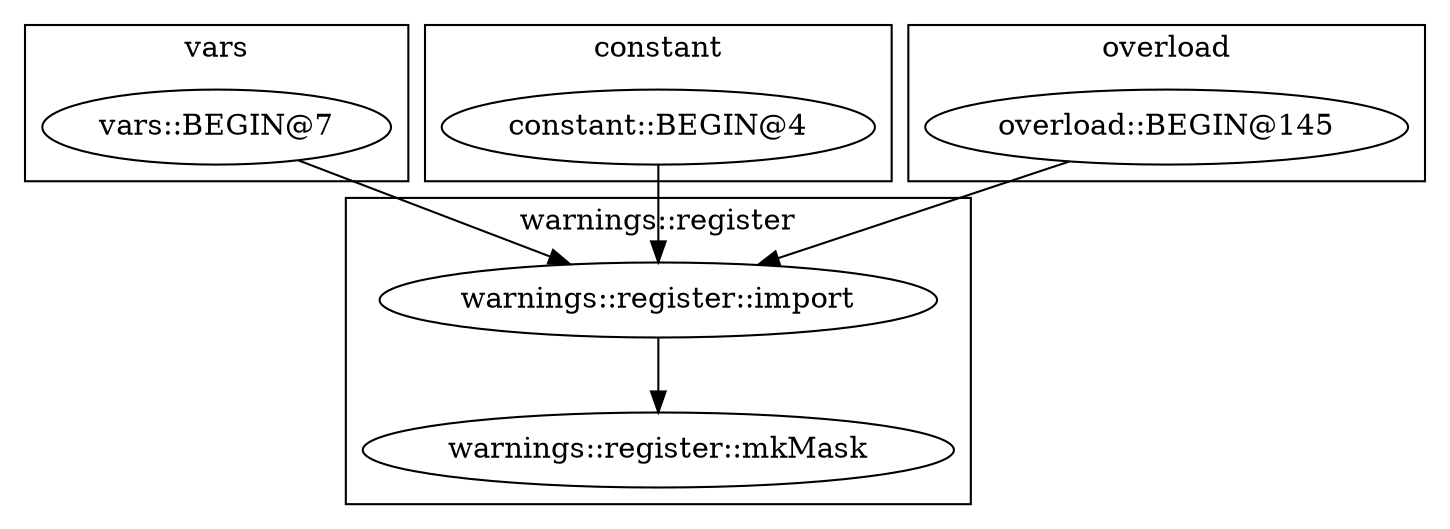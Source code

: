 digraph {
graph [overlap=false]
subgraph cluster_vars {
	label="vars";
	"vars::BEGIN@7";
}
subgraph cluster_constant {
	label="constant";
	"constant::BEGIN@4";
}
subgraph cluster_overload {
	label="overload";
	"overload::BEGIN@145";
}
subgraph cluster_warnings_register {
	label="warnings::register";
	"warnings::register::mkMask";
	"warnings::register::import";
}
"warnings::register::import" -> "warnings::register::mkMask";
"constant::BEGIN@4" -> "warnings::register::import";
"overload::BEGIN@145" -> "warnings::register::import";
"vars::BEGIN@7" -> "warnings::register::import";
}
